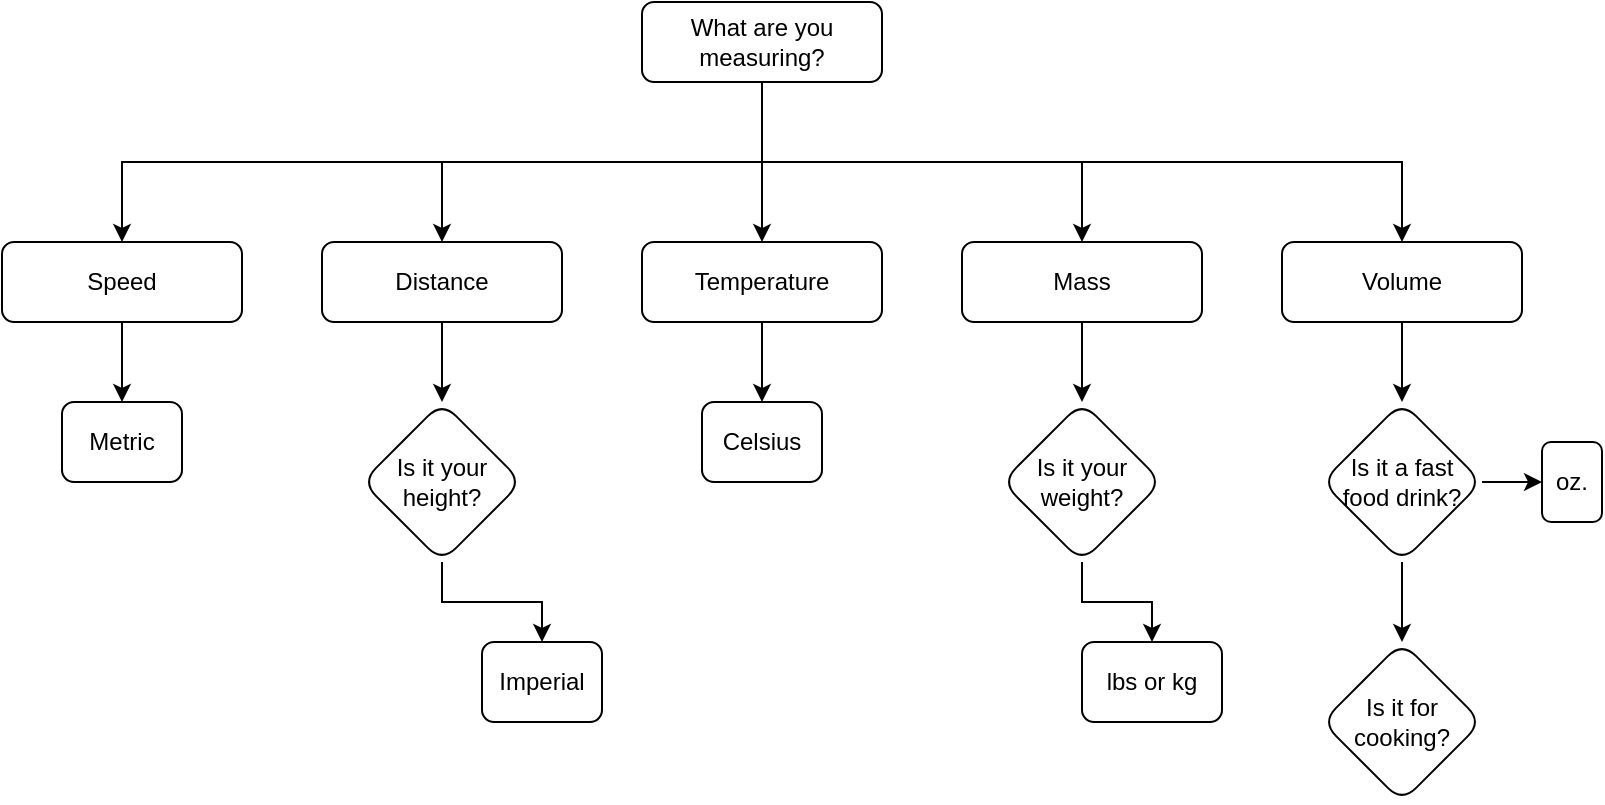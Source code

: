 <mxfile version="14.0.4" type="github">
  <diagram id="NKrHC1Vq9-FHjv0NOqId" name="Page-1">
    <mxGraphModel dx="1422" dy="791" grid="1" gridSize="10" guides="1" tooltips="1" connect="1" arrows="1" fold="1" page="1" pageScale="1" pageWidth="850" pageHeight="1100" math="0" shadow="0">
      <root>
        <mxCell id="0" />
        <mxCell id="1" parent="0" />
        <mxCell id="ACOiJYbCPpkXWS_Ykj_x-2" style="edgeStyle=orthogonalEdgeStyle;rounded=0;orthogonalLoop=1;jettySize=auto;html=1;entryX=0.5;entryY=0;entryDx=0;entryDy=0;" edge="1" parent="1" source="ACOiJYbCPpkXWS_Ykj_x-7" target="ACOiJYbCPpkXWS_Ykj_x-13">
          <mxGeometry relative="1" as="geometry">
            <Array as="points">
              <mxPoint x="420" y="160" />
              <mxPoint x="260" y="160" />
            </Array>
          </mxGeometry>
        </mxCell>
        <mxCell id="ACOiJYbCPpkXWS_Ykj_x-3" style="edgeStyle=orthogonalEdgeStyle;rounded=0;orthogonalLoop=1;jettySize=auto;html=1;entryX=0.5;entryY=0;entryDx=0;entryDy=0;" edge="1" parent="1" source="ACOiJYbCPpkXWS_Ykj_x-7" target="ACOiJYbCPpkXWS_Ykj_x-11">
          <mxGeometry relative="1" as="geometry" />
        </mxCell>
        <mxCell id="ACOiJYbCPpkXWS_Ykj_x-4" style="edgeStyle=orthogonalEdgeStyle;rounded=0;orthogonalLoop=1;jettySize=auto;html=1;entryX=0.5;entryY=0;entryDx=0;entryDy=0;" edge="1" parent="1" source="ACOiJYbCPpkXWS_Ykj_x-7" target="ACOiJYbCPpkXWS_Ykj_x-15">
          <mxGeometry relative="1" as="geometry">
            <Array as="points">
              <mxPoint x="420" y="160" />
              <mxPoint x="580" y="160" />
            </Array>
          </mxGeometry>
        </mxCell>
        <mxCell id="ACOiJYbCPpkXWS_Ykj_x-5" style="edgeStyle=orthogonalEdgeStyle;rounded=0;orthogonalLoop=1;jettySize=auto;html=1;entryX=0.5;entryY=0;entryDx=0;entryDy=0;" edge="1" parent="1" source="ACOiJYbCPpkXWS_Ykj_x-7" target="ACOiJYbCPpkXWS_Ykj_x-16">
          <mxGeometry relative="1" as="geometry">
            <Array as="points">
              <mxPoint x="420" y="160" />
              <mxPoint x="740" y="160" />
            </Array>
          </mxGeometry>
        </mxCell>
        <mxCell id="ACOiJYbCPpkXWS_Ykj_x-6" style="edgeStyle=orthogonalEdgeStyle;rounded=0;orthogonalLoop=1;jettySize=auto;html=1;" edge="1" parent="1" source="ACOiJYbCPpkXWS_Ykj_x-7" target="ACOiJYbCPpkXWS_Ykj_x-9">
          <mxGeometry relative="1" as="geometry">
            <Array as="points">
              <mxPoint x="420" y="160" />
              <mxPoint x="100" y="160" />
            </Array>
          </mxGeometry>
        </mxCell>
        <mxCell id="ACOiJYbCPpkXWS_Ykj_x-7" value="What are you measuring?" style="rounded=1;whiteSpace=wrap;html=1;fontSize=12;glass=0;strokeWidth=1;shadow=0;" vertex="1" parent="1">
          <mxGeometry x="360" y="80" width="120" height="40" as="geometry" />
        </mxCell>
        <mxCell id="ACOiJYbCPpkXWS_Ykj_x-8" value="" style="edgeStyle=orthogonalEdgeStyle;rounded=0;orthogonalLoop=1;jettySize=auto;html=1;" edge="1" parent="1" source="ACOiJYbCPpkXWS_Ykj_x-9" target="ACOiJYbCPpkXWS_Ykj_x-17">
          <mxGeometry relative="1" as="geometry" />
        </mxCell>
        <mxCell id="ACOiJYbCPpkXWS_Ykj_x-9" value="Speed" style="rounded=1;whiteSpace=wrap;html=1;" vertex="1" parent="1">
          <mxGeometry x="40" y="200" width="120" height="40" as="geometry" />
        </mxCell>
        <mxCell id="ACOiJYbCPpkXWS_Ykj_x-10" value="" style="edgeStyle=orthogonalEdgeStyle;rounded=0;orthogonalLoop=1;jettySize=auto;html=1;" edge="1" parent="1" source="ACOiJYbCPpkXWS_Ykj_x-11" target="ACOiJYbCPpkXWS_Ykj_x-21">
          <mxGeometry relative="1" as="geometry" />
        </mxCell>
        <mxCell id="ACOiJYbCPpkXWS_Ykj_x-11" value="Temperature" style="rounded=1;whiteSpace=wrap;html=1;" vertex="1" parent="1">
          <mxGeometry x="360" y="200" width="120" height="40" as="geometry" />
        </mxCell>
        <mxCell id="ACOiJYbCPpkXWS_Ykj_x-12" value="" style="edgeStyle=orthogonalEdgeStyle;rounded=0;orthogonalLoop=1;jettySize=auto;html=1;" edge="1" parent="1" source="ACOiJYbCPpkXWS_Ykj_x-13" target="ACOiJYbCPpkXWS_Ykj_x-19">
          <mxGeometry relative="1" as="geometry" />
        </mxCell>
        <mxCell id="ACOiJYbCPpkXWS_Ykj_x-13" value="Distance" style="rounded=1;whiteSpace=wrap;html=1;" vertex="1" parent="1">
          <mxGeometry x="200" y="200" width="120" height="40" as="geometry" />
        </mxCell>
        <mxCell id="ACOiJYbCPpkXWS_Ykj_x-14" value="" style="edgeStyle=orthogonalEdgeStyle;rounded=0;orthogonalLoop=1;jettySize=auto;html=1;" edge="1" parent="1" source="ACOiJYbCPpkXWS_Ykj_x-15" target="ACOiJYbCPpkXWS_Ykj_x-23">
          <mxGeometry relative="1" as="geometry" />
        </mxCell>
        <mxCell id="ACOiJYbCPpkXWS_Ykj_x-15" value="Mass" style="rounded=1;whiteSpace=wrap;html=1;" vertex="1" parent="1">
          <mxGeometry x="520" y="200" width="120" height="40" as="geometry" />
        </mxCell>
        <mxCell id="ACOiJYbCPpkXWS_Ykj_x-28" value="" style="edgeStyle=orthogonalEdgeStyle;rounded=0;orthogonalLoop=1;jettySize=auto;html=1;" edge="1" parent="1" source="ACOiJYbCPpkXWS_Ykj_x-16" target="ACOiJYbCPpkXWS_Ykj_x-27">
          <mxGeometry relative="1" as="geometry" />
        </mxCell>
        <mxCell id="ACOiJYbCPpkXWS_Ykj_x-16" value="Volume" style="rounded=1;whiteSpace=wrap;html=1;" vertex="1" parent="1">
          <mxGeometry x="680" y="200" width="120" height="40" as="geometry" />
        </mxCell>
        <mxCell id="ACOiJYbCPpkXWS_Ykj_x-17" value="&lt;div&gt;Metric&lt;/div&gt;" style="whiteSpace=wrap;html=1;rounded=1;" vertex="1" parent="1">
          <mxGeometry x="70" y="280" width="60" height="40" as="geometry" />
        </mxCell>
        <mxCell id="ACOiJYbCPpkXWS_Ykj_x-18" value="" style="edgeStyle=orthogonalEdgeStyle;rounded=0;orthogonalLoop=1;jettySize=auto;html=1;" edge="1" parent="1" source="ACOiJYbCPpkXWS_Ykj_x-19" target="ACOiJYbCPpkXWS_Ykj_x-20">
          <mxGeometry relative="1" as="geometry" />
        </mxCell>
        <mxCell id="ACOiJYbCPpkXWS_Ykj_x-19" value="Is it your height?" style="rhombus;whiteSpace=wrap;html=1;rounded=1;" vertex="1" parent="1">
          <mxGeometry x="220" y="280" width="80" height="80" as="geometry" />
        </mxCell>
        <mxCell id="ACOiJYbCPpkXWS_Ykj_x-20" value="&lt;div&gt;Imperial&lt;/div&gt;" style="whiteSpace=wrap;html=1;rounded=1;" vertex="1" parent="1">
          <mxGeometry x="280" y="400" width="60" height="40" as="geometry" />
        </mxCell>
        <mxCell id="ACOiJYbCPpkXWS_Ykj_x-21" value="Celsius" style="whiteSpace=wrap;html=1;rounded=1;" vertex="1" parent="1">
          <mxGeometry x="390" y="280" width="60" height="40" as="geometry" />
        </mxCell>
        <mxCell id="ACOiJYbCPpkXWS_Ykj_x-22" value="" style="edgeStyle=orthogonalEdgeStyle;rounded=0;orthogonalLoop=1;jettySize=auto;html=1;" edge="1" parent="1" source="ACOiJYbCPpkXWS_Ykj_x-23" target="ACOiJYbCPpkXWS_Ykj_x-24">
          <mxGeometry relative="1" as="geometry" />
        </mxCell>
        <mxCell id="ACOiJYbCPpkXWS_Ykj_x-23" value="Is it your weight?" style="rhombus;whiteSpace=wrap;html=1;rounded=1;" vertex="1" parent="1">
          <mxGeometry x="540" y="280" width="80" height="80" as="geometry" />
        </mxCell>
        <mxCell id="ACOiJYbCPpkXWS_Ykj_x-24" value="lbs or kg" style="whiteSpace=wrap;html=1;rounded=1;" vertex="1" parent="1">
          <mxGeometry x="580" y="400" width="70" height="40" as="geometry" />
        </mxCell>
        <mxCell id="ACOiJYbCPpkXWS_Ykj_x-30" value="" style="edgeStyle=orthogonalEdgeStyle;rounded=0;orthogonalLoop=1;jettySize=auto;html=1;" edge="1" parent="1" source="ACOiJYbCPpkXWS_Ykj_x-27" target="ACOiJYbCPpkXWS_Ykj_x-29">
          <mxGeometry relative="1" as="geometry" />
        </mxCell>
        <mxCell id="ACOiJYbCPpkXWS_Ykj_x-34" value="" style="edgeStyle=orthogonalEdgeStyle;rounded=0;orthogonalLoop=1;jettySize=auto;html=1;" edge="1" parent="1" source="ACOiJYbCPpkXWS_Ykj_x-27" target="ACOiJYbCPpkXWS_Ykj_x-33">
          <mxGeometry relative="1" as="geometry" />
        </mxCell>
        <mxCell id="ACOiJYbCPpkXWS_Ykj_x-27" value="Is it a fast food drink?" style="rhombus;whiteSpace=wrap;html=1;rounded=1;" vertex="1" parent="1">
          <mxGeometry x="700" y="280" width="80" height="80" as="geometry" />
        </mxCell>
        <mxCell id="ACOiJYbCPpkXWS_Ykj_x-29" value="&lt;div&gt;oz.&lt;/div&gt;" style="whiteSpace=wrap;html=1;rounded=1;" vertex="1" parent="1">
          <mxGeometry x="810" y="300" width="30" height="40" as="geometry" />
        </mxCell>
        <mxCell id="ACOiJYbCPpkXWS_Ykj_x-33" value="Is it for cooking?" style="rhombus;whiteSpace=wrap;html=1;rounded=1;" vertex="1" parent="1">
          <mxGeometry x="700" y="400" width="80" height="80" as="geometry" />
        </mxCell>
      </root>
    </mxGraphModel>
  </diagram>
</mxfile>
